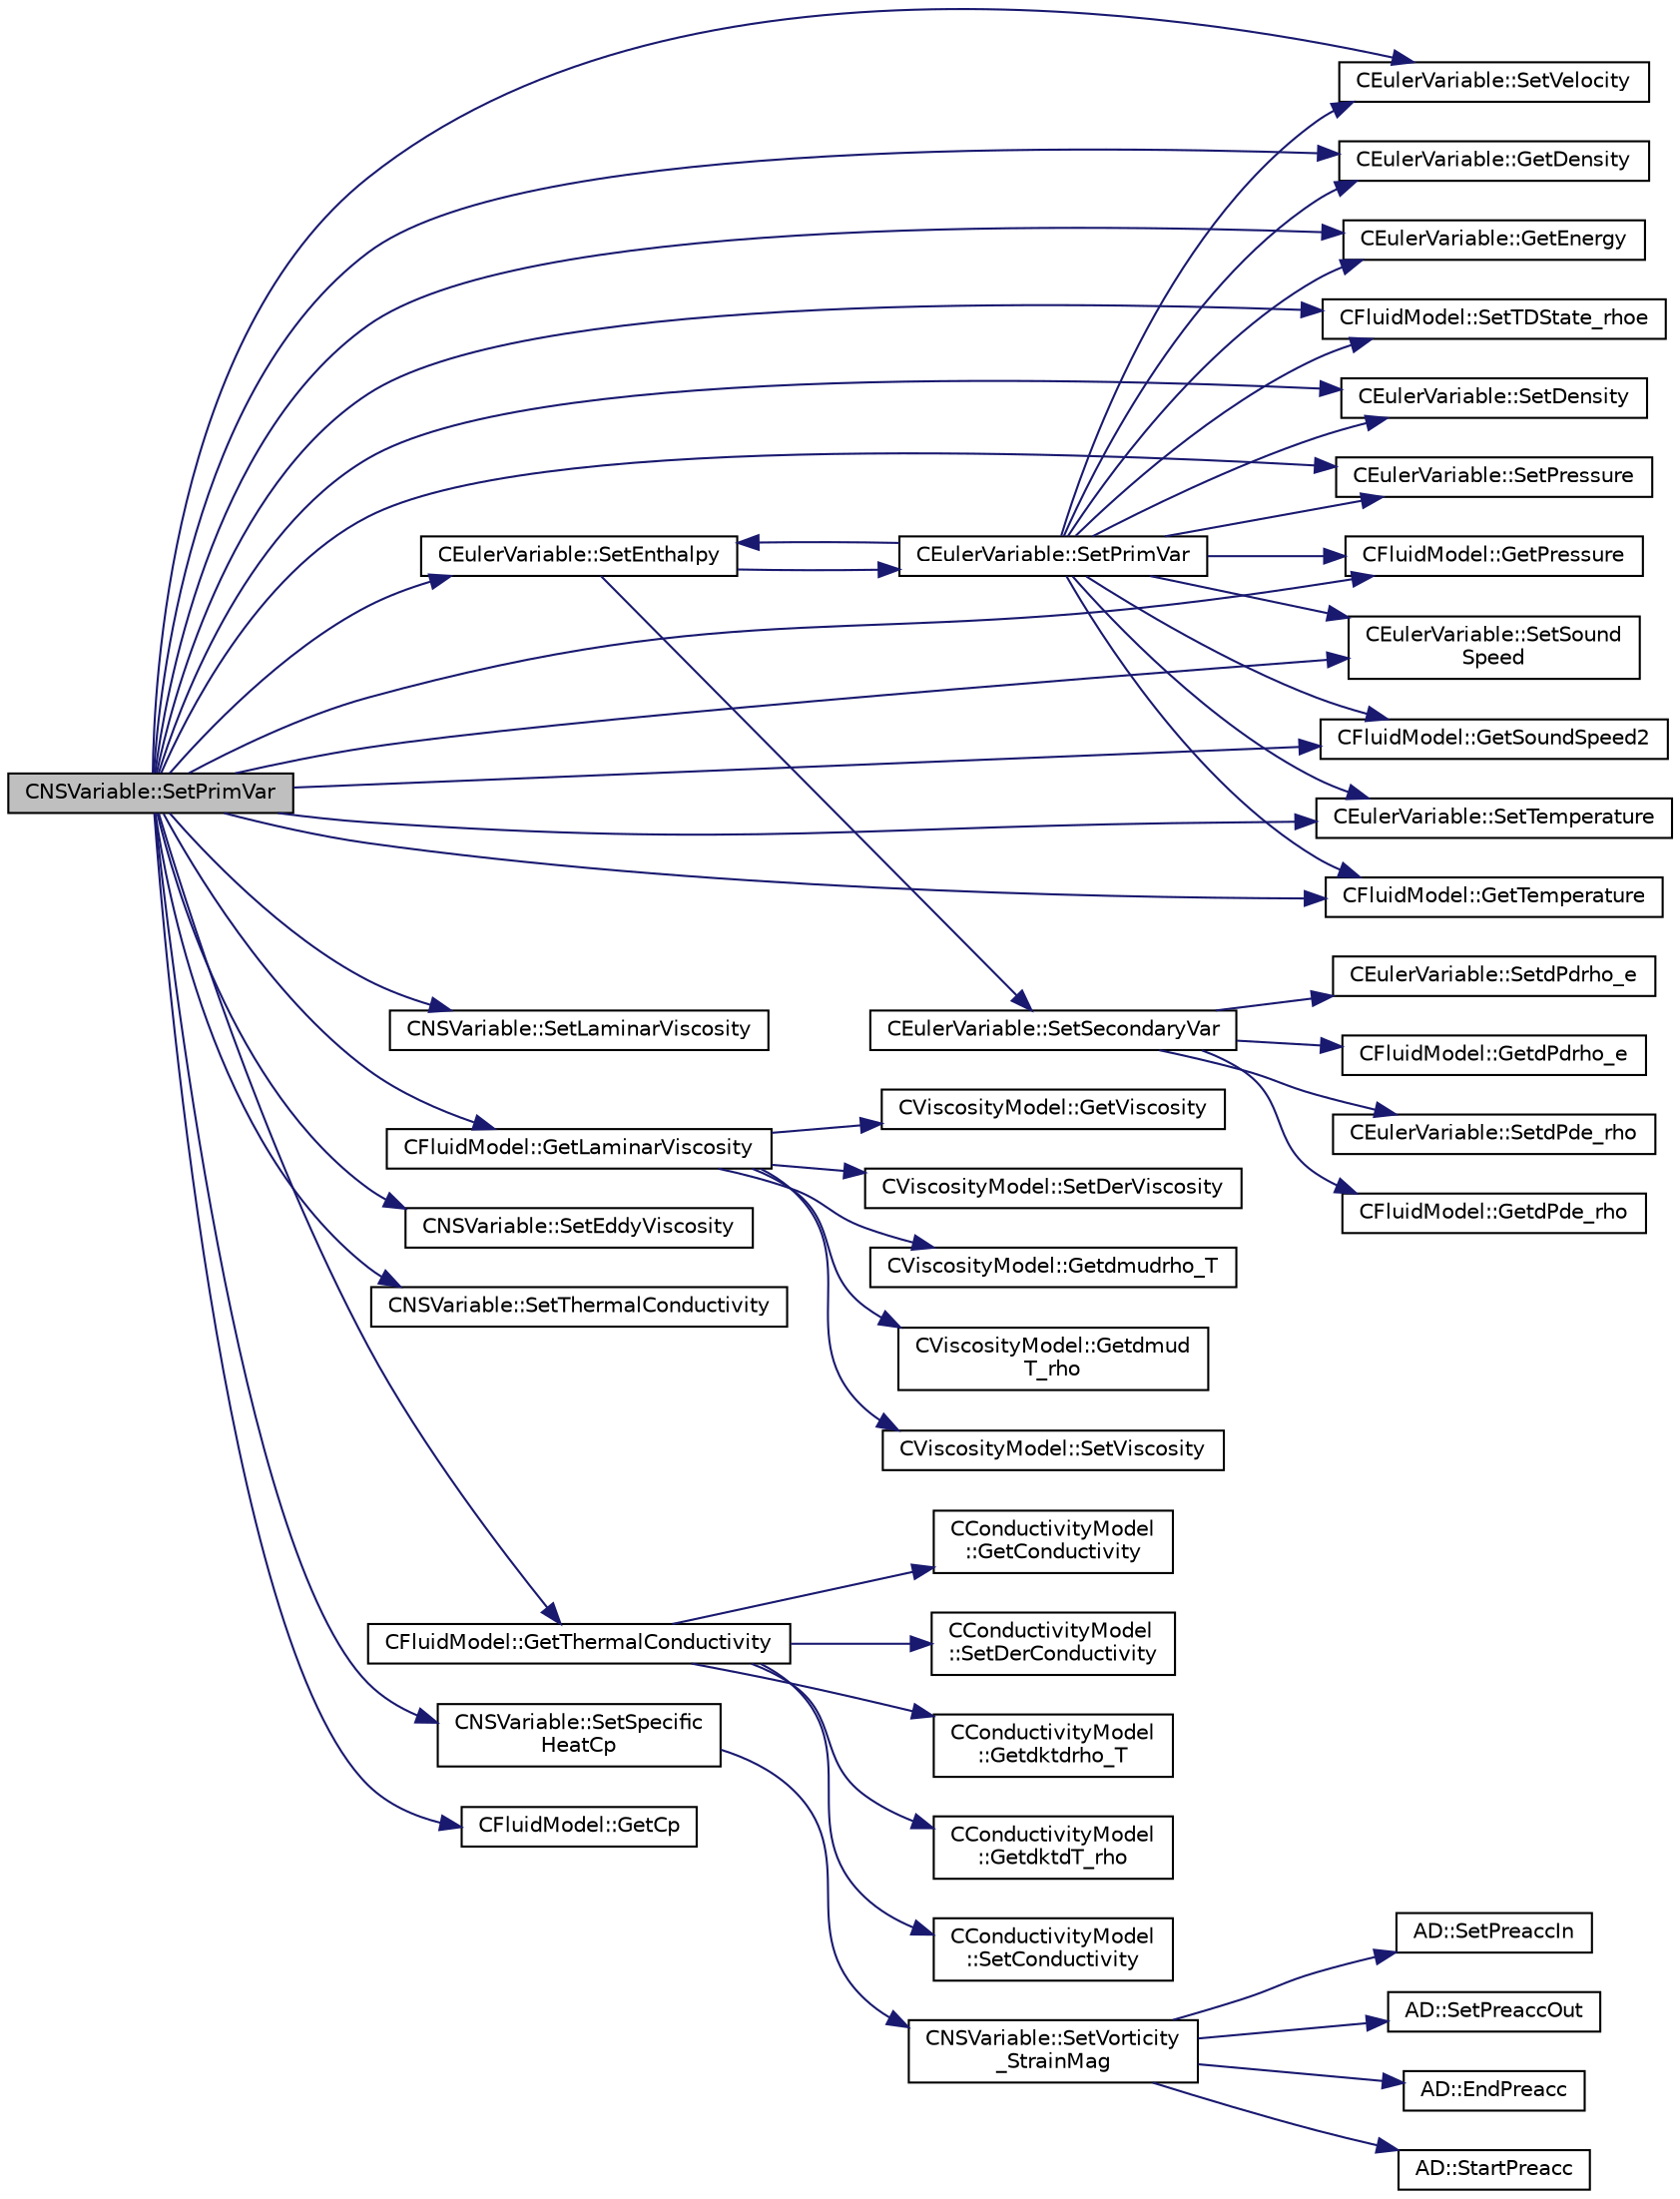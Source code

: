 digraph "CNSVariable::SetPrimVar"
{
  edge [fontname="Helvetica",fontsize="10",labelfontname="Helvetica",labelfontsize="10"];
  node [fontname="Helvetica",fontsize="10",shape=record];
  rankdir="LR";
  Node129 [label="CNSVariable::SetPrimVar",height=0.2,width=0.4,color="black", fillcolor="grey75", style="filled", fontcolor="black"];
  Node129 -> Node130 [color="midnightblue",fontsize="10",style="solid",fontname="Helvetica"];
  Node130 [label="CEulerVariable::SetVelocity",height=0.2,width=0.4,color="black", fillcolor="white", style="filled",URL="$class_c_euler_variable.html#a664c1a6685b067d3df3af00b88282d66",tooltip="Set the velocity vector from the solution. "];
  Node129 -> Node131 [color="midnightblue",fontsize="10",style="solid",fontname="Helvetica"];
  Node131 [label="CEulerVariable::GetDensity",height=0.2,width=0.4,color="black", fillcolor="white", style="filled",URL="$class_c_euler_variable.html#ab8ef32400854040ecb883825f907bed3",tooltip="Get the density of the flow. "];
  Node129 -> Node132 [color="midnightblue",fontsize="10",style="solid",fontname="Helvetica"];
  Node132 [label="CEulerVariable::GetEnergy",height=0.2,width=0.4,color="black", fillcolor="white", style="filled",URL="$class_c_euler_variable.html#afe285abdcb5077b50d80c03096566e2c",tooltip="Get the energy of the flow. "];
  Node129 -> Node133 [color="midnightblue",fontsize="10",style="solid",fontname="Helvetica"];
  Node133 [label="CFluidModel::SetTDState_rhoe",height=0.2,width=0.4,color="black", fillcolor="white", style="filled",URL="$class_c_fluid_model.html#a90fdefd3a55d97d55d5211988c9a7ab1",tooltip="virtual member that would be different for each gas model implemented "];
  Node129 -> Node134 [color="midnightblue",fontsize="10",style="solid",fontname="Helvetica"];
  Node134 [label="CEulerVariable::SetDensity",height=0.2,width=0.4,color="black", fillcolor="white", style="filled",URL="$class_c_euler_variable.html#a21145ed1dfb7720dbc78937ca705db8e",tooltip="Set the value of the density for the incompressible flows. "];
  Node129 -> Node135 [color="midnightblue",fontsize="10",style="solid",fontname="Helvetica"];
  Node135 [label="CEulerVariable::SetPressure",height=0.2,width=0.4,color="black", fillcolor="white", style="filled",URL="$class_c_euler_variable.html#a6f087f26ae7d37bbbfc29c975cdddf59",tooltip="Set the value of the pressure. "];
  Node129 -> Node136 [color="midnightblue",fontsize="10",style="solid",fontname="Helvetica"];
  Node136 [label="CFluidModel::GetPressure",height=0.2,width=0.4,color="black", fillcolor="white", style="filled",URL="$class_c_fluid_model.html#a169d9e9a0c7f8b5d35642940c62c4ecb",tooltip="Get fluid pressure. "];
  Node129 -> Node137 [color="midnightblue",fontsize="10",style="solid",fontname="Helvetica"];
  Node137 [label="CEulerVariable::SetSound\lSpeed",height=0.2,width=0.4,color="black", fillcolor="white", style="filled",URL="$class_c_euler_variable.html#ace248119508c708304bae6b3532172bf",tooltip="Set the value of the speed of the sound. "];
  Node129 -> Node138 [color="midnightblue",fontsize="10",style="solid",fontname="Helvetica"];
  Node138 [label="CFluidModel::GetSoundSpeed2",height=0.2,width=0.4,color="black", fillcolor="white", style="filled",URL="$class_c_fluid_model.html#a8c0910de10905f2ddcf02f1a9bb7ff61",tooltip="Get fluid speed of sound squared. "];
  Node129 -> Node139 [color="midnightblue",fontsize="10",style="solid",fontname="Helvetica"];
  Node139 [label="CEulerVariable::SetTemperature",height=0.2,width=0.4,color="black", fillcolor="white", style="filled",URL="$class_c_euler_variable.html#a2c4edfb4b571cdfbe7e3f815e217deef",tooltip="Set the value of the temperature. "];
  Node129 -> Node140 [color="midnightblue",fontsize="10",style="solid",fontname="Helvetica"];
  Node140 [label="CFluidModel::GetTemperature",height=0.2,width=0.4,color="black", fillcolor="white", style="filled",URL="$class_c_fluid_model.html#aeba3f29d27211ff50acad59477105969",tooltip="Get fluid temperature. "];
  Node129 -> Node141 [color="midnightblue",fontsize="10",style="solid",fontname="Helvetica"];
  Node141 [label="CEulerVariable::SetEnthalpy",height=0.2,width=0.4,color="black", fillcolor="white", style="filled",URL="$class_c_euler_variable.html#ae090e3adc40d949b8dca77043daccddd",tooltip="Set the value of the enthalpy. "];
  Node141 -> Node142 [color="midnightblue",fontsize="10",style="solid",fontname="Helvetica"];
  Node142 [label="CEulerVariable::SetPrimVar",height=0.2,width=0.4,color="black", fillcolor="white", style="filled",URL="$class_c_euler_variable.html#a674dd196e3eed72a762eedec72b534fc",tooltip="Set all the primitive variables for compressible flows. "];
  Node142 -> Node130 [color="midnightblue",fontsize="10",style="solid",fontname="Helvetica"];
  Node142 -> Node131 [color="midnightblue",fontsize="10",style="solid",fontname="Helvetica"];
  Node142 -> Node132 [color="midnightblue",fontsize="10",style="solid",fontname="Helvetica"];
  Node142 -> Node133 [color="midnightblue",fontsize="10",style="solid",fontname="Helvetica"];
  Node142 -> Node134 [color="midnightblue",fontsize="10",style="solid",fontname="Helvetica"];
  Node142 -> Node135 [color="midnightblue",fontsize="10",style="solid",fontname="Helvetica"];
  Node142 -> Node136 [color="midnightblue",fontsize="10",style="solid",fontname="Helvetica"];
  Node142 -> Node137 [color="midnightblue",fontsize="10",style="solid",fontname="Helvetica"];
  Node142 -> Node138 [color="midnightblue",fontsize="10",style="solid",fontname="Helvetica"];
  Node142 -> Node139 [color="midnightblue",fontsize="10",style="solid",fontname="Helvetica"];
  Node142 -> Node140 [color="midnightblue",fontsize="10",style="solid",fontname="Helvetica"];
  Node142 -> Node141 [color="midnightblue",fontsize="10",style="solid",fontname="Helvetica"];
  Node141 -> Node143 [color="midnightblue",fontsize="10",style="solid",fontname="Helvetica"];
  Node143 [label="CEulerVariable::SetSecondaryVar",height=0.2,width=0.4,color="black", fillcolor="white", style="filled",URL="$class_c_euler_variable.html#a006e3b1ff2c9bc458c975663b0d84ae7",tooltip="A virtual member. "];
  Node143 -> Node144 [color="midnightblue",fontsize="10",style="solid",fontname="Helvetica"];
  Node144 [label="CEulerVariable::SetdPdrho_e",height=0.2,width=0.4,color="black", fillcolor="white", style="filled",URL="$class_c_euler_variable.html#adb61c56c7cad26a064966300021645d7",tooltip="A virtual member. "];
  Node143 -> Node145 [color="midnightblue",fontsize="10",style="solid",fontname="Helvetica"];
  Node145 [label="CFluidModel::GetdPdrho_e",height=0.2,width=0.4,color="black", fillcolor="white", style="filled",URL="$class_c_fluid_model.html#ad4754fda288f96e22a395b5938a018dc",tooltip="Get fluid pressure partial derivative. "];
  Node143 -> Node146 [color="midnightblue",fontsize="10",style="solid",fontname="Helvetica"];
  Node146 [label="CEulerVariable::SetdPde_rho",height=0.2,width=0.4,color="black", fillcolor="white", style="filled",URL="$class_c_euler_variable.html#a8df6d00795913b8152ffe2c49f902456",tooltip="A virtual member. "];
  Node143 -> Node147 [color="midnightblue",fontsize="10",style="solid",fontname="Helvetica"];
  Node147 [label="CFluidModel::GetdPde_rho",height=0.2,width=0.4,color="black", fillcolor="white", style="filled",URL="$class_c_fluid_model.html#aad64c09dba03173f53b7d3c02f66df05",tooltip="Get fluid pressure partial derivative. "];
  Node129 -> Node148 [color="midnightblue",fontsize="10",style="solid",fontname="Helvetica"];
  Node148 [label="CNSVariable::SetLaminarViscosity",height=0.2,width=0.4,color="black", fillcolor="white", style="filled",URL="$class_c_n_s_variable.html#a2c8d7819438dc375f919ada6d2126b79",tooltip="Set the laminar viscosity. "];
  Node129 -> Node149 [color="midnightblue",fontsize="10",style="solid",fontname="Helvetica"];
  Node149 [label="CFluidModel::GetLaminarViscosity",height=0.2,width=0.4,color="black", fillcolor="white", style="filled",URL="$class_c_fluid_model.html#aacc86b5eb9d89d858870caf49c63eed8",tooltip="Get fluid dynamic viscosity. "];
  Node149 -> Node150 [color="midnightblue",fontsize="10",style="solid",fontname="Helvetica"];
  Node150 [label="CViscosityModel::SetViscosity",height=0.2,width=0.4,color="black", fillcolor="white", style="filled",URL="$class_c_viscosity_model.html#af665c498219e0954aba6a62000be2d92",tooltip="Set Viscosity. "];
  Node149 -> Node151 [color="midnightblue",fontsize="10",style="solid",fontname="Helvetica"];
  Node151 [label="CViscosityModel::GetViscosity",height=0.2,width=0.4,color="black", fillcolor="white", style="filled",URL="$class_c_viscosity_model.html#abd109aeaf6af06115166fe4fe46f733c",tooltip="return viscosity value. "];
  Node149 -> Node152 [color="midnightblue",fontsize="10",style="solid",fontname="Helvetica"];
  Node152 [label="CViscosityModel::SetDerViscosity",height=0.2,width=0.4,color="black", fillcolor="white", style="filled",URL="$class_c_viscosity_model.html#a404a4a2a95dbe269ca84b9df7dbaad35",tooltip="Set Viscosity Derivatives. "];
  Node149 -> Node153 [color="midnightblue",fontsize="10",style="solid",fontname="Helvetica"];
  Node153 [label="CViscosityModel::Getdmudrho_T",height=0.2,width=0.4,color="black", fillcolor="white", style="filled",URL="$class_c_viscosity_model.html#aeb8f1e75690ad356aa3cef03e63079a5",tooltip="return viscosity partial derivative value. "];
  Node149 -> Node154 [color="midnightblue",fontsize="10",style="solid",fontname="Helvetica"];
  Node154 [label="CViscosityModel::Getdmud\lT_rho",height=0.2,width=0.4,color="black", fillcolor="white", style="filled",URL="$class_c_viscosity_model.html#a1452210f8279fae334c664ca4a4ae43a",tooltip="return viscosity partial derivative value. "];
  Node129 -> Node155 [color="midnightblue",fontsize="10",style="solid",fontname="Helvetica"];
  Node155 [label="CNSVariable::SetEddyViscosity",height=0.2,width=0.4,color="black", fillcolor="white", style="filled",URL="$class_c_n_s_variable.html#a0eb773011f19e8a2a661a48ea23d23b1"];
  Node129 -> Node156 [color="midnightblue",fontsize="10",style="solid",fontname="Helvetica"];
  Node156 [label="CNSVariable::SetThermalConductivity",height=0.2,width=0.4,color="black", fillcolor="white", style="filled",URL="$class_c_n_s_variable.html#ac1bd1baf837da7e794531a92f9742f3c",tooltip="Set the laminar viscosity. "];
  Node129 -> Node157 [color="midnightblue",fontsize="10",style="solid",fontname="Helvetica"];
  Node157 [label="CFluidModel::GetThermalConductivity",height=0.2,width=0.4,color="black", fillcolor="white", style="filled",URL="$class_c_fluid_model.html#a1b4858b3dc8a65fa2e8c868689191e56",tooltip="Get fluid thermal conductivity. "];
  Node157 -> Node158 [color="midnightblue",fontsize="10",style="solid",fontname="Helvetica"];
  Node158 [label="CConductivityModel\l::SetConductivity",height=0.2,width=0.4,color="black", fillcolor="white", style="filled",URL="$class_c_conductivity_model.html#a58cb994cf13e8357da2a15eda1556e16",tooltip="Set Thermal conductivity. "];
  Node157 -> Node159 [color="midnightblue",fontsize="10",style="solid",fontname="Helvetica"];
  Node159 [label="CConductivityModel\l::GetConductivity",height=0.2,width=0.4,color="black", fillcolor="white", style="filled",URL="$class_c_conductivity_model.html#a3c663a2108a65b2b492b3be55e49780a",tooltip="return viscosity value. "];
  Node157 -> Node160 [color="midnightblue",fontsize="10",style="solid",fontname="Helvetica"];
  Node160 [label="CConductivityModel\l::SetDerConductivity",height=0.2,width=0.4,color="black", fillcolor="white", style="filled",URL="$class_c_conductivity_model.html#a6b91a51f4f12f6dc2d0cd406f436ea75",tooltip="Set Thermal conductivity derivatives. "];
  Node157 -> Node161 [color="midnightblue",fontsize="10",style="solid",fontname="Helvetica"];
  Node161 [label="CConductivityModel\l::Getdktdrho_T",height=0.2,width=0.4,color="black", fillcolor="white", style="filled",URL="$class_c_conductivity_model.html#a2efda2dbfd949aa7e95a79615534b64a",tooltip="return viscosity partial derivative value. "];
  Node157 -> Node162 [color="midnightblue",fontsize="10",style="solid",fontname="Helvetica"];
  Node162 [label="CConductivityModel\l::GetdktdT_rho",height=0.2,width=0.4,color="black", fillcolor="white", style="filled",URL="$class_c_conductivity_model.html#adb5148c59f247f56818036047ff832fc",tooltip="return viscosity partial derivative value. "];
  Node129 -> Node163 [color="midnightblue",fontsize="10",style="solid",fontname="Helvetica"];
  Node163 [label="CNSVariable::SetSpecific\lHeatCp",height=0.2,width=0.4,color="black", fillcolor="white", style="filled",URL="$class_c_n_s_variable.html#aa31bcfca7ace11bb4ea3e4f098554bad",tooltip="Set the specific heat Cp. "];
  Node163 -> Node164 [color="midnightblue",fontsize="10",style="solid",fontname="Helvetica"];
  Node164 [label="CNSVariable::SetVorticity\l_StrainMag",height=0.2,width=0.4,color="black", fillcolor="white", style="filled",URL="$class_c_n_s_variable.html#a8b2ca31cbd956cd92e02e9ebc08556d3",tooltip="Set the vorticity value. "];
  Node164 -> Node165 [color="midnightblue",fontsize="10",style="solid",fontname="Helvetica"];
  Node165 [label="AD::StartPreacc",height=0.2,width=0.4,color="black", fillcolor="white", style="filled",URL="$namespace_a_d.html#a2a1e9c4b109fd751e84132c9495de3ff",tooltip="Starts a new preaccumulation section and sets the input variables. "];
  Node164 -> Node166 [color="midnightblue",fontsize="10",style="solid",fontname="Helvetica"];
  Node166 [label="AD::SetPreaccIn",height=0.2,width=0.4,color="black", fillcolor="white", style="filled",URL="$namespace_a_d.html#aad703f3a82e509c88b92ae638f75383c",tooltip="Sets the scalar input of a preaccumulation section. "];
  Node164 -> Node167 [color="midnightblue",fontsize="10",style="solid",fontname="Helvetica"];
  Node167 [label="AD::SetPreaccOut",height=0.2,width=0.4,color="black", fillcolor="white", style="filled",URL="$namespace_a_d.html#ab3a80e24a5c8c2beb01131c57dcae4b2",tooltip="Sets the scalar output of a preaccumulation section. "];
  Node164 -> Node168 [color="midnightblue",fontsize="10",style="solid",fontname="Helvetica"];
  Node168 [label="AD::EndPreacc",height=0.2,width=0.4,color="black", fillcolor="white", style="filled",URL="$namespace_a_d.html#a309d057a92faa60a3a760254678ec9ea",tooltip="Ends a preaccumulation section and computes the local Jacobi matrix of a code section using the varia..."];
  Node129 -> Node169 [color="midnightblue",fontsize="10",style="solid",fontname="Helvetica"];
  Node169 [label="CFluidModel::GetCp",height=0.2,width=0.4,color="black", fillcolor="white", style="filled",URL="$class_c_fluid_model.html#a08839ef1b9a2cda28b4d27b53bd408f7",tooltip="Get fluid specific heat at constant pressure. "];
}
